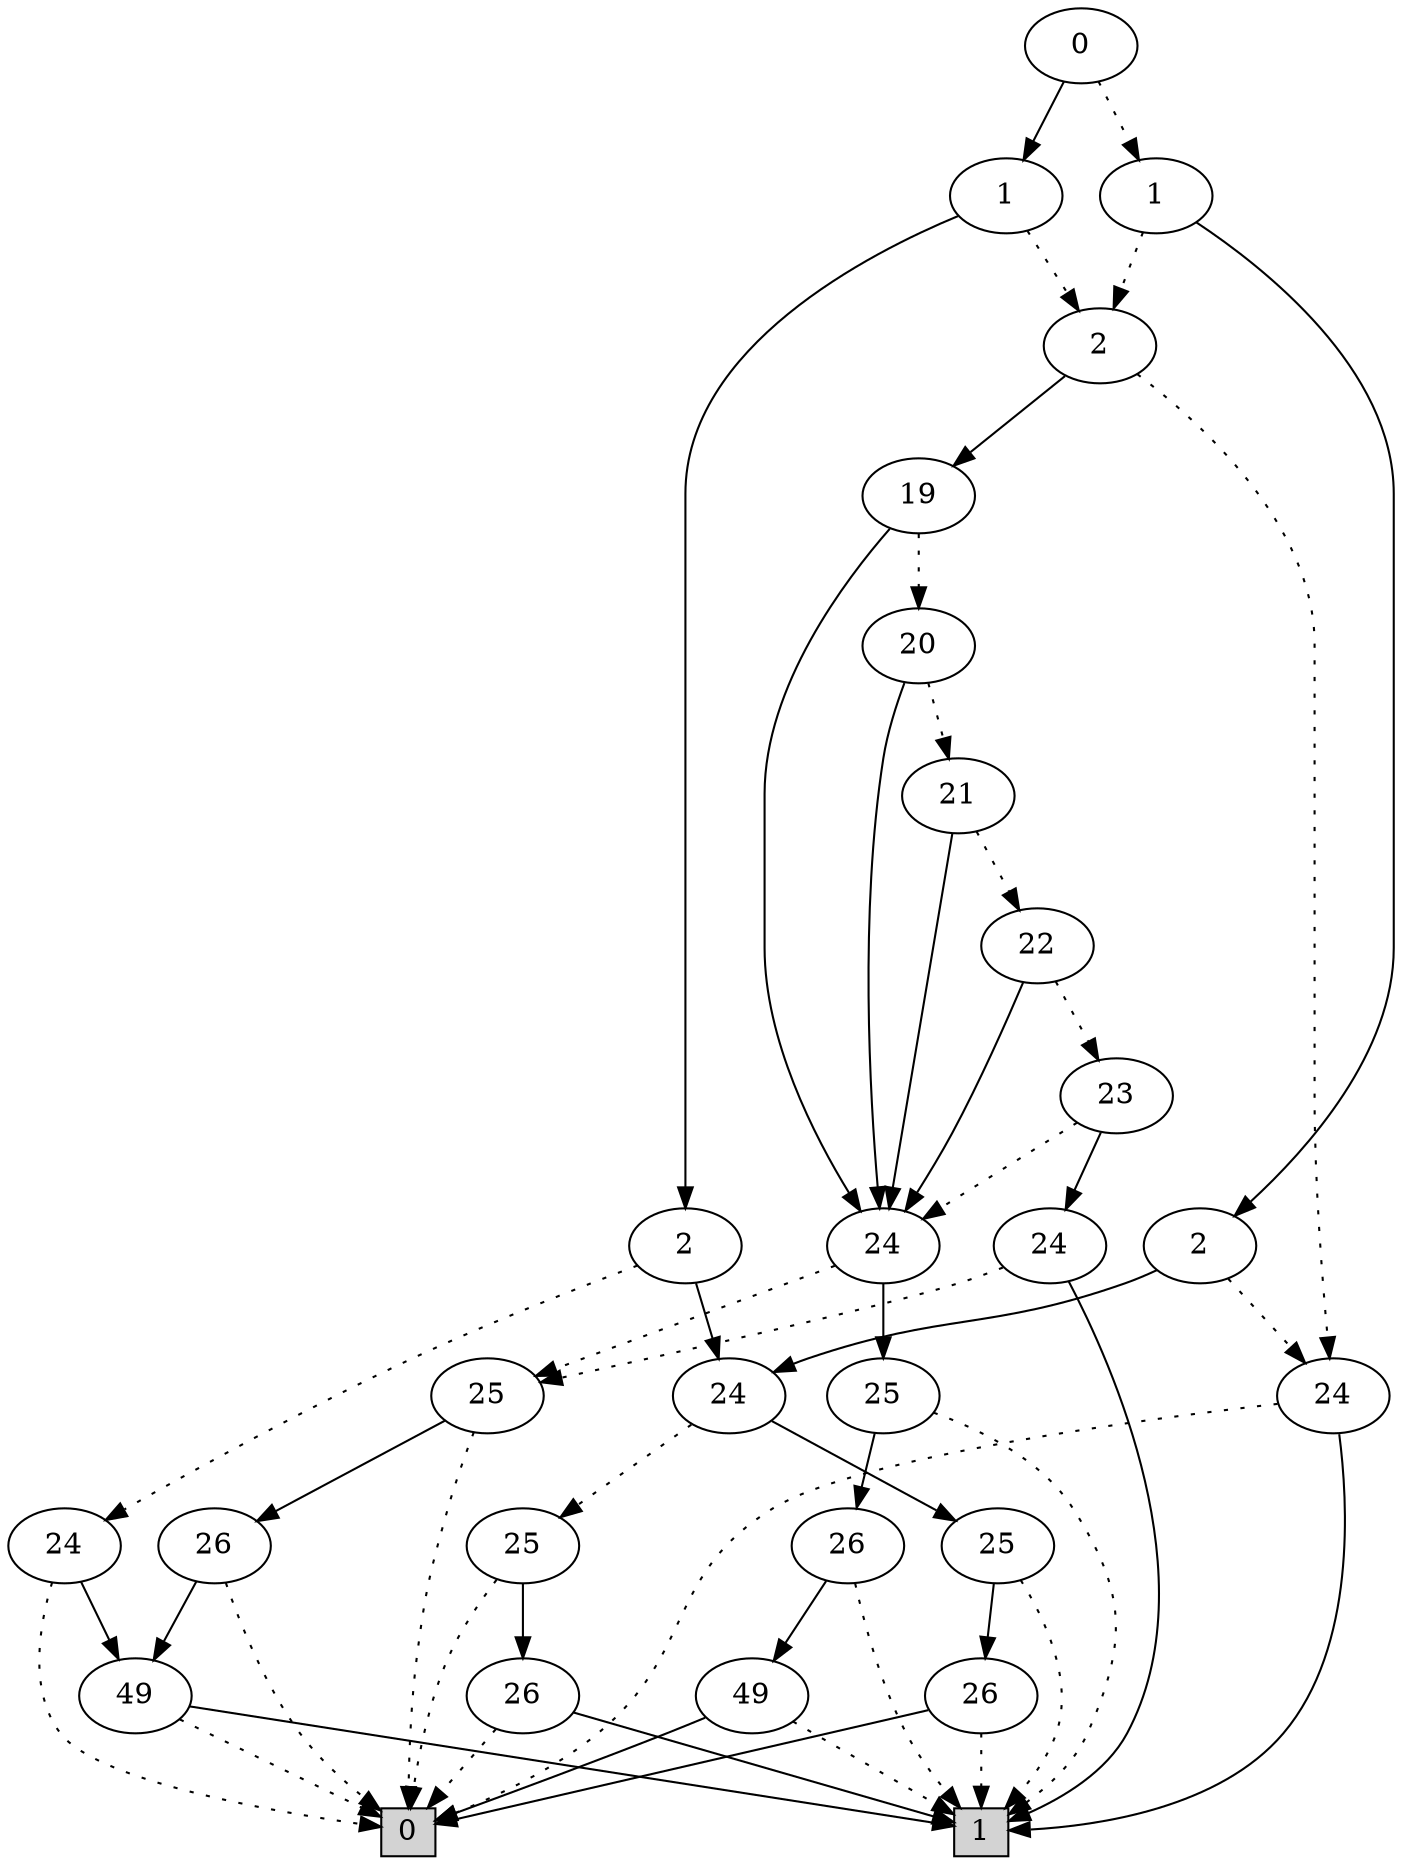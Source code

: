 digraph G {
0 [shape=box, label="0", style=filled, shape=box, height=0.3, width=0.3];
1 [shape=box, label="1", style=filled, shape=box, height=0.3, width=0.3];
37767 [label="0"];
37767 -> 37764 [style=dotted];
37767 -> 37766 [style=filled];
37764 [label="1"];
37764 -> 37761 [style=dotted];
37764 -> 37763 [style=filled];
37761 [label="2"];
37761 -> 50 [style=dotted];
37761 -> 37760 [style=filled];
50 [label="24"];
50 -> 0 [style=dotted];
50 -> 1 [style=filled];
37760 [label="19"];
37760 -> 37759 [style=dotted];
37760 -> 37754 [style=filled];
37759 [label="20"];
37759 -> 37758 [style=dotted];
37759 -> 37754 [style=filled];
37758 [label="21"];
37758 -> 37757 [style=dotted];
37758 -> 37754 [style=filled];
37757 [label="22"];
37757 -> 37756 [style=dotted];
37757 -> 37754 [style=filled];
37756 [label="23"];
37756 -> 37754 [style=dotted];
37756 -> 37755 [style=filled];
37754 [label="24"];
37754 -> 229 [style=dotted];
37754 -> 238 [style=filled];
229 [label="25"];
229 -> 0 [style=dotted];
229 -> 228 [style=filled];
228 [label="26"];
228 -> 0 [style=dotted];
228 -> 100 [style=filled];
100 [label="49"];
100 -> 0 [style=dotted];
100 -> 1 [style=filled];
238 [label="25"];
238 -> 1 [style=dotted];
238 -> 237 [style=filled];
237 [label="26"];
237 -> 1 [style=dotted];
237 -> 101 [style=filled];
101 [label="49"];
101 -> 1 [style=dotted];
101 -> 0 [style=filled];
37755 [label="24"];
37755 -> 229 [style=dotted];
37755 -> 1 [style=filled];
37763 [label="2"];
37763 -> 50 [style=dotted];
37763 -> 37762 [style=filled];
37762 [label="24"];
37762 -> 214 [style=dotted];
37762 -> 215 [style=filled];
214 [label="25"];
214 -> 0 [style=dotted];
214 -> 54 [style=filled];
54 [label="26"];
54 -> 0 [style=dotted];
54 -> 1 [style=filled];
215 [label="25"];
215 -> 1 [style=dotted];
215 -> 55 [style=filled];
55 [label="26"];
55 -> 1 [style=dotted];
55 -> 0 [style=filled];
37766 [label="1"];
37766 -> 37761 [style=dotted];
37766 -> 37765 [style=filled];
37765 [label="2"];
37765 -> 37722 [style=dotted];
37765 -> 37762 [style=filled];
37722 [label="24"];
37722 -> 0 [style=dotted];
37722 -> 100 [style=filled];
}
